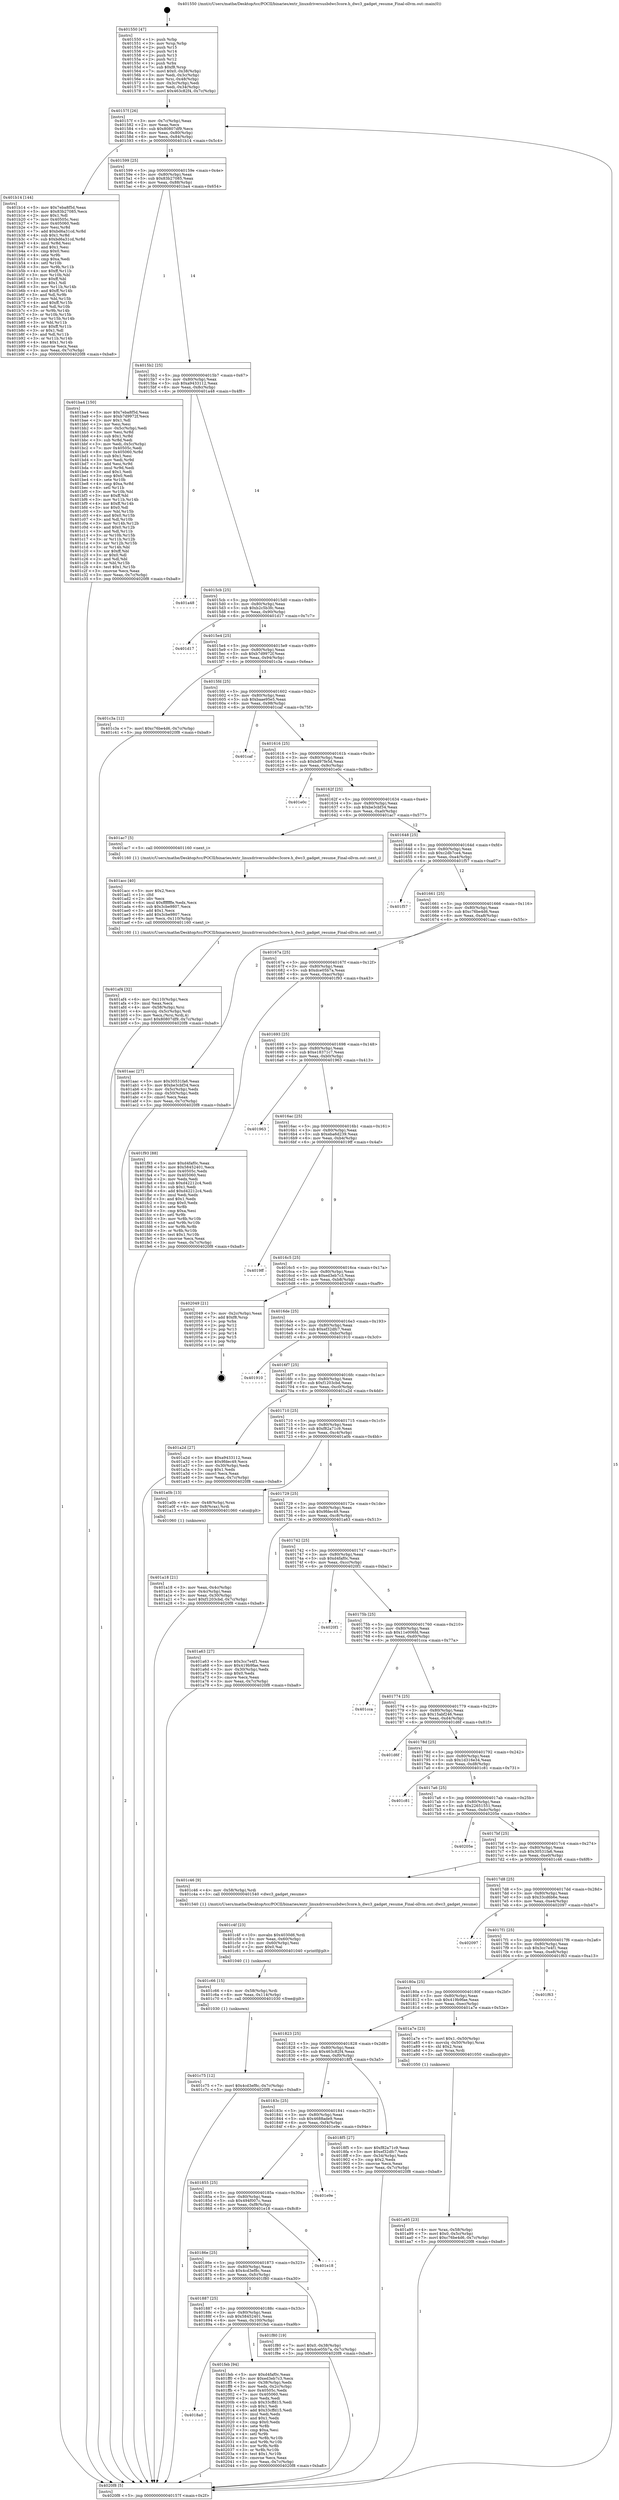 digraph "0x401550" {
  label = "0x401550 (/mnt/c/Users/mathe/Desktop/tcc/POCII/binaries/extr_linuxdriversusbdwc3core.h_dwc3_gadget_resume_Final-ollvm.out::main(0))"
  labelloc = "t"
  node[shape=record]

  Entry [label="",width=0.3,height=0.3,shape=circle,fillcolor=black,style=filled]
  "0x40157f" [label="{
     0x40157f [26]\l
     | [instrs]\l
     &nbsp;&nbsp;0x40157f \<+3\>: mov -0x7c(%rbp),%eax\l
     &nbsp;&nbsp;0x401582 \<+2\>: mov %eax,%ecx\l
     &nbsp;&nbsp;0x401584 \<+6\>: sub $0x80807df9,%ecx\l
     &nbsp;&nbsp;0x40158a \<+3\>: mov %eax,-0x80(%rbp)\l
     &nbsp;&nbsp;0x40158d \<+6\>: mov %ecx,-0x84(%rbp)\l
     &nbsp;&nbsp;0x401593 \<+6\>: je 0000000000401b14 \<main+0x5c4\>\l
  }"]
  "0x401b14" [label="{
     0x401b14 [144]\l
     | [instrs]\l
     &nbsp;&nbsp;0x401b14 \<+5\>: mov $0x7eba8f5d,%eax\l
     &nbsp;&nbsp;0x401b19 \<+5\>: mov $0x83b27085,%ecx\l
     &nbsp;&nbsp;0x401b1e \<+2\>: mov $0x1,%dl\l
     &nbsp;&nbsp;0x401b20 \<+7\>: mov 0x40505c,%esi\l
     &nbsp;&nbsp;0x401b27 \<+7\>: mov 0x405060,%edi\l
     &nbsp;&nbsp;0x401b2e \<+3\>: mov %esi,%r8d\l
     &nbsp;&nbsp;0x401b31 \<+7\>: add $0xbd6a31cd,%r8d\l
     &nbsp;&nbsp;0x401b38 \<+4\>: sub $0x1,%r8d\l
     &nbsp;&nbsp;0x401b3c \<+7\>: sub $0xbd6a31cd,%r8d\l
     &nbsp;&nbsp;0x401b43 \<+4\>: imul %r8d,%esi\l
     &nbsp;&nbsp;0x401b47 \<+3\>: and $0x1,%esi\l
     &nbsp;&nbsp;0x401b4a \<+3\>: cmp $0x0,%esi\l
     &nbsp;&nbsp;0x401b4d \<+4\>: sete %r9b\l
     &nbsp;&nbsp;0x401b51 \<+3\>: cmp $0xa,%edi\l
     &nbsp;&nbsp;0x401b54 \<+4\>: setl %r10b\l
     &nbsp;&nbsp;0x401b58 \<+3\>: mov %r9b,%r11b\l
     &nbsp;&nbsp;0x401b5b \<+4\>: xor $0xff,%r11b\l
     &nbsp;&nbsp;0x401b5f \<+3\>: mov %r10b,%bl\l
     &nbsp;&nbsp;0x401b62 \<+3\>: xor $0xff,%bl\l
     &nbsp;&nbsp;0x401b65 \<+3\>: xor $0x1,%dl\l
     &nbsp;&nbsp;0x401b68 \<+3\>: mov %r11b,%r14b\l
     &nbsp;&nbsp;0x401b6b \<+4\>: and $0xff,%r14b\l
     &nbsp;&nbsp;0x401b6f \<+3\>: and %dl,%r9b\l
     &nbsp;&nbsp;0x401b72 \<+3\>: mov %bl,%r15b\l
     &nbsp;&nbsp;0x401b75 \<+4\>: and $0xff,%r15b\l
     &nbsp;&nbsp;0x401b79 \<+3\>: and %dl,%r10b\l
     &nbsp;&nbsp;0x401b7c \<+3\>: or %r9b,%r14b\l
     &nbsp;&nbsp;0x401b7f \<+3\>: or %r10b,%r15b\l
     &nbsp;&nbsp;0x401b82 \<+3\>: xor %r15b,%r14b\l
     &nbsp;&nbsp;0x401b85 \<+3\>: or %bl,%r11b\l
     &nbsp;&nbsp;0x401b88 \<+4\>: xor $0xff,%r11b\l
     &nbsp;&nbsp;0x401b8c \<+3\>: or $0x1,%dl\l
     &nbsp;&nbsp;0x401b8f \<+3\>: and %dl,%r11b\l
     &nbsp;&nbsp;0x401b92 \<+3\>: or %r11b,%r14b\l
     &nbsp;&nbsp;0x401b95 \<+4\>: test $0x1,%r14b\l
     &nbsp;&nbsp;0x401b99 \<+3\>: cmovne %ecx,%eax\l
     &nbsp;&nbsp;0x401b9c \<+3\>: mov %eax,-0x7c(%rbp)\l
     &nbsp;&nbsp;0x401b9f \<+5\>: jmp 00000000004020f8 \<main+0xba8\>\l
  }"]
  "0x401599" [label="{
     0x401599 [25]\l
     | [instrs]\l
     &nbsp;&nbsp;0x401599 \<+5\>: jmp 000000000040159e \<main+0x4e\>\l
     &nbsp;&nbsp;0x40159e \<+3\>: mov -0x80(%rbp),%eax\l
     &nbsp;&nbsp;0x4015a1 \<+5\>: sub $0x83b27085,%eax\l
     &nbsp;&nbsp;0x4015a6 \<+6\>: mov %eax,-0x88(%rbp)\l
     &nbsp;&nbsp;0x4015ac \<+6\>: je 0000000000401ba4 \<main+0x654\>\l
  }"]
  Exit [label="",width=0.3,height=0.3,shape=circle,fillcolor=black,style=filled,peripheries=2]
  "0x401ba4" [label="{
     0x401ba4 [150]\l
     | [instrs]\l
     &nbsp;&nbsp;0x401ba4 \<+5\>: mov $0x7eba8f5d,%eax\l
     &nbsp;&nbsp;0x401ba9 \<+5\>: mov $0xb7d9972f,%ecx\l
     &nbsp;&nbsp;0x401bae \<+2\>: mov $0x1,%dl\l
     &nbsp;&nbsp;0x401bb0 \<+2\>: xor %esi,%esi\l
     &nbsp;&nbsp;0x401bb2 \<+3\>: mov -0x5c(%rbp),%edi\l
     &nbsp;&nbsp;0x401bb5 \<+3\>: mov %esi,%r8d\l
     &nbsp;&nbsp;0x401bb8 \<+4\>: sub $0x1,%r8d\l
     &nbsp;&nbsp;0x401bbc \<+3\>: sub %r8d,%edi\l
     &nbsp;&nbsp;0x401bbf \<+3\>: mov %edi,-0x5c(%rbp)\l
     &nbsp;&nbsp;0x401bc2 \<+7\>: mov 0x40505c,%edi\l
     &nbsp;&nbsp;0x401bc9 \<+8\>: mov 0x405060,%r8d\l
     &nbsp;&nbsp;0x401bd1 \<+3\>: sub $0x1,%esi\l
     &nbsp;&nbsp;0x401bd4 \<+3\>: mov %edi,%r9d\l
     &nbsp;&nbsp;0x401bd7 \<+3\>: add %esi,%r9d\l
     &nbsp;&nbsp;0x401bda \<+4\>: imul %r9d,%edi\l
     &nbsp;&nbsp;0x401bde \<+3\>: and $0x1,%edi\l
     &nbsp;&nbsp;0x401be1 \<+3\>: cmp $0x0,%edi\l
     &nbsp;&nbsp;0x401be4 \<+4\>: sete %r10b\l
     &nbsp;&nbsp;0x401be8 \<+4\>: cmp $0xa,%r8d\l
     &nbsp;&nbsp;0x401bec \<+4\>: setl %r11b\l
     &nbsp;&nbsp;0x401bf0 \<+3\>: mov %r10b,%bl\l
     &nbsp;&nbsp;0x401bf3 \<+3\>: xor $0xff,%bl\l
     &nbsp;&nbsp;0x401bf6 \<+3\>: mov %r11b,%r14b\l
     &nbsp;&nbsp;0x401bf9 \<+4\>: xor $0xff,%r14b\l
     &nbsp;&nbsp;0x401bfd \<+3\>: xor $0x0,%dl\l
     &nbsp;&nbsp;0x401c00 \<+3\>: mov %bl,%r15b\l
     &nbsp;&nbsp;0x401c03 \<+4\>: and $0x0,%r15b\l
     &nbsp;&nbsp;0x401c07 \<+3\>: and %dl,%r10b\l
     &nbsp;&nbsp;0x401c0a \<+3\>: mov %r14b,%r12b\l
     &nbsp;&nbsp;0x401c0d \<+4\>: and $0x0,%r12b\l
     &nbsp;&nbsp;0x401c11 \<+3\>: and %dl,%r11b\l
     &nbsp;&nbsp;0x401c14 \<+3\>: or %r10b,%r15b\l
     &nbsp;&nbsp;0x401c17 \<+3\>: or %r11b,%r12b\l
     &nbsp;&nbsp;0x401c1a \<+3\>: xor %r12b,%r15b\l
     &nbsp;&nbsp;0x401c1d \<+3\>: or %r14b,%bl\l
     &nbsp;&nbsp;0x401c20 \<+3\>: xor $0xff,%bl\l
     &nbsp;&nbsp;0x401c23 \<+3\>: or $0x0,%dl\l
     &nbsp;&nbsp;0x401c26 \<+2\>: and %dl,%bl\l
     &nbsp;&nbsp;0x401c28 \<+3\>: or %bl,%r15b\l
     &nbsp;&nbsp;0x401c2b \<+4\>: test $0x1,%r15b\l
     &nbsp;&nbsp;0x401c2f \<+3\>: cmovne %ecx,%eax\l
     &nbsp;&nbsp;0x401c32 \<+3\>: mov %eax,-0x7c(%rbp)\l
     &nbsp;&nbsp;0x401c35 \<+5\>: jmp 00000000004020f8 \<main+0xba8\>\l
  }"]
  "0x4015b2" [label="{
     0x4015b2 [25]\l
     | [instrs]\l
     &nbsp;&nbsp;0x4015b2 \<+5\>: jmp 00000000004015b7 \<main+0x67\>\l
     &nbsp;&nbsp;0x4015b7 \<+3\>: mov -0x80(%rbp),%eax\l
     &nbsp;&nbsp;0x4015ba \<+5\>: sub $0xa9433112,%eax\l
     &nbsp;&nbsp;0x4015bf \<+6\>: mov %eax,-0x8c(%rbp)\l
     &nbsp;&nbsp;0x4015c5 \<+6\>: je 0000000000401a48 \<main+0x4f8\>\l
  }"]
  "0x4018a0" [label="{
     0x4018a0\l
  }", style=dashed]
  "0x401a48" [label="{
     0x401a48\l
  }", style=dashed]
  "0x4015cb" [label="{
     0x4015cb [25]\l
     | [instrs]\l
     &nbsp;&nbsp;0x4015cb \<+5\>: jmp 00000000004015d0 \<main+0x80\>\l
     &nbsp;&nbsp;0x4015d0 \<+3\>: mov -0x80(%rbp),%eax\l
     &nbsp;&nbsp;0x4015d3 \<+5\>: sub $0xb2c5b3fc,%eax\l
     &nbsp;&nbsp;0x4015d8 \<+6\>: mov %eax,-0x90(%rbp)\l
     &nbsp;&nbsp;0x4015de \<+6\>: je 0000000000401d17 \<main+0x7c7\>\l
  }"]
  "0x401feb" [label="{
     0x401feb [94]\l
     | [instrs]\l
     &nbsp;&nbsp;0x401feb \<+5\>: mov $0xd4faf0c,%eax\l
     &nbsp;&nbsp;0x401ff0 \<+5\>: mov $0xed3eb7c3,%ecx\l
     &nbsp;&nbsp;0x401ff5 \<+3\>: mov -0x38(%rbp),%edx\l
     &nbsp;&nbsp;0x401ff8 \<+3\>: mov %edx,-0x2c(%rbp)\l
     &nbsp;&nbsp;0x401ffb \<+7\>: mov 0x40505c,%edx\l
     &nbsp;&nbsp;0x402002 \<+7\>: mov 0x405060,%esi\l
     &nbsp;&nbsp;0x402009 \<+2\>: mov %edx,%edi\l
     &nbsp;&nbsp;0x40200b \<+6\>: sub $0x33cffd15,%edi\l
     &nbsp;&nbsp;0x402011 \<+3\>: sub $0x1,%edi\l
     &nbsp;&nbsp;0x402014 \<+6\>: add $0x33cffd15,%edi\l
     &nbsp;&nbsp;0x40201a \<+3\>: imul %edi,%edx\l
     &nbsp;&nbsp;0x40201d \<+3\>: and $0x1,%edx\l
     &nbsp;&nbsp;0x402020 \<+3\>: cmp $0x0,%edx\l
     &nbsp;&nbsp;0x402023 \<+4\>: sete %r8b\l
     &nbsp;&nbsp;0x402027 \<+3\>: cmp $0xa,%esi\l
     &nbsp;&nbsp;0x40202a \<+4\>: setl %r9b\l
     &nbsp;&nbsp;0x40202e \<+3\>: mov %r8b,%r10b\l
     &nbsp;&nbsp;0x402031 \<+3\>: and %r9b,%r10b\l
     &nbsp;&nbsp;0x402034 \<+3\>: xor %r9b,%r8b\l
     &nbsp;&nbsp;0x402037 \<+3\>: or %r8b,%r10b\l
     &nbsp;&nbsp;0x40203a \<+4\>: test $0x1,%r10b\l
     &nbsp;&nbsp;0x40203e \<+3\>: cmovne %ecx,%eax\l
     &nbsp;&nbsp;0x402041 \<+3\>: mov %eax,-0x7c(%rbp)\l
     &nbsp;&nbsp;0x402044 \<+5\>: jmp 00000000004020f8 \<main+0xba8\>\l
  }"]
  "0x401d17" [label="{
     0x401d17\l
  }", style=dashed]
  "0x4015e4" [label="{
     0x4015e4 [25]\l
     | [instrs]\l
     &nbsp;&nbsp;0x4015e4 \<+5\>: jmp 00000000004015e9 \<main+0x99\>\l
     &nbsp;&nbsp;0x4015e9 \<+3\>: mov -0x80(%rbp),%eax\l
     &nbsp;&nbsp;0x4015ec \<+5\>: sub $0xb7d9972f,%eax\l
     &nbsp;&nbsp;0x4015f1 \<+6\>: mov %eax,-0x94(%rbp)\l
     &nbsp;&nbsp;0x4015f7 \<+6\>: je 0000000000401c3a \<main+0x6ea\>\l
  }"]
  "0x401887" [label="{
     0x401887 [25]\l
     | [instrs]\l
     &nbsp;&nbsp;0x401887 \<+5\>: jmp 000000000040188c \<main+0x33c\>\l
     &nbsp;&nbsp;0x40188c \<+3\>: mov -0x80(%rbp),%eax\l
     &nbsp;&nbsp;0x40188f \<+5\>: sub $0x58452401,%eax\l
     &nbsp;&nbsp;0x401894 \<+6\>: mov %eax,-0x100(%rbp)\l
     &nbsp;&nbsp;0x40189a \<+6\>: je 0000000000401feb \<main+0xa9b\>\l
  }"]
  "0x401c3a" [label="{
     0x401c3a [12]\l
     | [instrs]\l
     &nbsp;&nbsp;0x401c3a \<+7\>: movl $0xc76be4d6,-0x7c(%rbp)\l
     &nbsp;&nbsp;0x401c41 \<+5\>: jmp 00000000004020f8 \<main+0xba8\>\l
  }"]
  "0x4015fd" [label="{
     0x4015fd [25]\l
     | [instrs]\l
     &nbsp;&nbsp;0x4015fd \<+5\>: jmp 0000000000401602 \<main+0xb2\>\l
     &nbsp;&nbsp;0x401602 \<+3\>: mov -0x80(%rbp),%eax\l
     &nbsp;&nbsp;0x401605 \<+5\>: sub $0xbaae95e5,%eax\l
     &nbsp;&nbsp;0x40160a \<+6\>: mov %eax,-0x98(%rbp)\l
     &nbsp;&nbsp;0x401610 \<+6\>: je 0000000000401caf \<main+0x75f\>\l
  }"]
  "0x401f80" [label="{
     0x401f80 [19]\l
     | [instrs]\l
     &nbsp;&nbsp;0x401f80 \<+7\>: movl $0x0,-0x38(%rbp)\l
     &nbsp;&nbsp;0x401f87 \<+7\>: movl $0xdce05b7a,-0x7c(%rbp)\l
     &nbsp;&nbsp;0x401f8e \<+5\>: jmp 00000000004020f8 \<main+0xba8\>\l
  }"]
  "0x401caf" [label="{
     0x401caf\l
  }", style=dashed]
  "0x401616" [label="{
     0x401616 [25]\l
     | [instrs]\l
     &nbsp;&nbsp;0x401616 \<+5\>: jmp 000000000040161b \<main+0xcb\>\l
     &nbsp;&nbsp;0x40161b \<+3\>: mov -0x80(%rbp),%eax\l
     &nbsp;&nbsp;0x40161e \<+5\>: sub $0xbd97fe5d,%eax\l
     &nbsp;&nbsp;0x401623 \<+6\>: mov %eax,-0x9c(%rbp)\l
     &nbsp;&nbsp;0x401629 \<+6\>: je 0000000000401e0c \<main+0x8bc\>\l
  }"]
  "0x40186e" [label="{
     0x40186e [25]\l
     | [instrs]\l
     &nbsp;&nbsp;0x40186e \<+5\>: jmp 0000000000401873 \<main+0x323\>\l
     &nbsp;&nbsp;0x401873 \<+3\>: mov -0x80(%rbp),%eax\l
     &nbsp;&nbsp;0x401876 \<+5\>: sub $0x4cd3ef8c,%eax\l
     &nbsp;&nbsp;0x40187b \<+6\>: mov %eax,-0xfc(%rbp)\l
     &nbsp;&nbsp;0x401881 \<+6\>: je 0000000000401f80 \<main+0xa30\>\l
  }"]
  "0x401e0c" [label="{
     0x401e0c\l
  }", style=dashed]
  "0x40162f" [label="{
     0x40162f [25]\l
     | [instrs]\l
     &nbsp;&nbsp;0x40162f \<+5\>: jmp 0000000000401634 \<main+0xe4\>\l
     &nbsp;&nbsp;0x401634 \<+3\>: mov -0x80(%rbp),%eax\l
     &nbsp;&nbsp;0x401637 \<+5\>: sub $0xbe3cbf34,%eax\l
     &nbsp;&nbsp;0x40163c \<+6\>: mov %eax,-0xa0(%rbp)\l
     &nbsp;&nbsp;0x401642 \<+6\>: je 0000000000401ac7 \<main+0x577\>\l
  }"]
  "0x401e18" [label="{
     0x401e18\l
  }", style=dashed]
  "0x401ac7" [label="{
     0x401ac7 [5]\l
     | [instrs]\l
     &nbsp;&nbsp;0x401ac7 \<+5\>: call 0000000000401160 \<next_i\>\l
     | [calls]\l
     &nbsp;&nbsp;0x401160 \{1\} (/mnt/c/Users/mathe/Desktop/tcc/POCII/binaries/extr_linuxdriversusbdwc3core.h_dwc3_gadget_resume_Final-ollvm.out::next_i)\l
  }"]
  "0x401648" [label="{
     0x401648 [25]\l
     | [instrs]\l
     &nbsp;&nbsp;0x401648 \<+5\>: jmp 000000000040164d \<main+0xfd\>\l
     &nbsp;&nbsp;0x40164d \<+3\>: mov -0x80(%rbp),%eax\l
     &nbsp;&nbsp;0x401650 \<+5\>: sub $0xc2db7ce4,%eax\l
     &nbsp;&nbsp;0x401655 \<+6\>: mov %eax,-0xa4(%rbp)\l
     &nbsp;&nbsp;0x40165b \<+6\>: je 0000000000401f57 \<main+0xa07\>\l
  }"]
  "0x401855" [label="{
     0x401855 [25]\l
     | [instrs]\l
     &nbsp;&nbsp;0x401855 \<+5\>: jmp 000000000040185a \<main+0x30a\>\l
     &nbsp;&nbsp;0x40185a \<+3\>: mov -0x80(%rbp),%eax\l
     &nbsp;&nbsp;0x40185d \<+5\>: sub $0x494f007c,%eax\l
     &nbsp;&nbsp;0x401862 \<+6\>: mov %eax,-0xf8(%rbp)\l
     &nbsp;&nbsp;0x401868 \<+6\>: je 0000000000401e18 \<main+0x8c8\>\l
  }"]
  "0x401f57" [label="{
     0x401f57\l
  }", style=dashed]
  "0x401661" [label="{
     0x401661 [25]\l
     | [instrs]\l
     &nbsp;&nbsp;0x401661 \<+5\>: jmp 0000000000401666 \<main+0x116\>\l
     &nbsp;&nbsp;0x401666 \<+3\>: mov -0x80(%rbp),%eax\l
     &nbsp;&nbsp;0x401669 \<+5\>: sub $0xc76be4d6,%eax\l
     &nbsp;&nbsp;0x40166e \<+6\>: mov %eax,-0xa8(%rbp)\l
     &nbsp;&nbsp;0x401674 \<+6\>: je 0000000000401aac \<main+0x55c\>\l
  }"]
  "0x401e9e" [label="{
     0x401e9e\l
  }", style=dashed]
  "0x401aac" [label="{
     0x401aac [27]\l
     | [instrs]\l
     &nbsp;&nbsp;0x401aac \<+5\>: mov $0x30531fa6,%eax\l
     &nbsp;&nbsp;0x401ab1 \<+5\>: mov $0xbe3cbf34,%ecx\l
     &nbsp;&nbsp;0x401ab6 \<+3\>: mov -0x5c(%rbp),%edx\l
     &nbsp;&nbsp;0x401ab9 \<+3\>: cmp -0x50(%rbp),%edx\l
     &nbsp;&nbsp;0x401abc \<+3\>: cmovl %ecx,%eax\l
     &nbsp;&nbsp;0x401abf \<+3\>: mov %eax,-0x7c(%rbp)\l
     &nbsp;&nbsp;0x401ac2 \<+5\>: jmp 00000000004020f8 \<main+0xba8\>\l
  }"]
  "0x40167a" [label="{
     0x40167a [25]\l
     | [instrs]\l
     &nbsp;&nbsp;0x40167a \<+5\>: jmp 000000000040167f \<main+0x12f\>\l
     &nbsp;&nbsp;0x40167f \<+3\>: mov -0x80(%rbp),%eax\l
     &nbsp;&nbsp;0x401682 \<+5\>: sub $0xdce05b7a,%eax\l
     &nbsp;&nbsp;0x401687 \<+6\>: mov %eax,-0xac(%rbp)\l
     &nbsp;&nbsp;0x40168d \<+6\>: je 0000000000401f93 \<main+0xa43\>\l
  }"]
  "0x401c75" [label="{
     0x401c75 [12]\l
     | [instrs]\l
     &nbsp;&nbsp;0x401c75 \<+7\>: movl $0x4cd3ef8c,-0x7c(%rbp)\l
     &nbsp;&nbsp;0x401c7c \<+5\>: jmp 00000000004020f8 \<main+0xba8\>\l
  }"]
  "0x401f93" [label="{
     0x401f93 [88]\l
     | [instrs]\l
     &nbsp;&nbsp;0x401f93 \<+5\>: mov $0xd4faf0c,%eax\l
     &nbsp;&nbsp;0x401f98 \<+5\>: mov $0x58452401,%ecx\l
     &nbsp;&nbsp;0x401f9d \<+7\>: mov 0x40505c,%edx\l
     &nbsp;&nbsp;0x401fa4 \<+7\>: mov 0x405060,%esi\l
     &nbsp;&nbsp;0x401fab \<+2\>: mov %edx,%edi\l
     &nbsp;&nbsp;0x401fad \<+6\>: sub $0xd42212c4,%edi\l
     &nbsp;&nbsp;0x401fb3 \<+3\>: sub $0x1,%edi\l
     &nbsp;&nbsp;0x401fb6 \<+6\>: add $0xd42212c4,%edi\l
     &nbsp;&nbsp;0x401fbc \<+3\>: imul %edi,%edx\l
     &nbsp;&nbsp;0x401fbf \<+3\>: and $0x1,%edx\l
     &nbsp;&nbsp;0x401fc2 \<+3\>: cmp $0x0,%edx\l
     &nbsp;&nbsp;0x401fc5 \<+4\>: sete %r8b\l
     &nbsp;&nbsp;0x401fc9 \<+3\>: cmp $0xa,%esi\l
     &nbsp;&nbsp;0x401fcc \<+4\>: setl %r9b\l
     &nbsp;&nbsp;0x401fd0 \<+3\>: mov %r8b,%r10b\l
     &nbsp;&nbsp;0x401fd3 \<+3\>: and %r9b,%r10b\l
     &nbsp;&nbsp;0x401fd6 \<+3\>: xor %r9b,%r8b\l
     &nbsp;&nbsp;0x401fd9 \<+3\>: or %r8b,%r10b\l
     &nbsp;&nbsp;0x401fdc \<+4\>: test $0x1,%r10b\l
     &nbsp;&nbsp;0x401fe0 \<+3\>: cmovne %ecx,%eax\l
     &nbsp;&nbsp;0x401fe3 \<+3\>: mov %eax,-0x7c(%rbp)\l
     &nbsp;&nbsp;0x401fe6 \<+5\>: jmp 00000000004020f8 \<main+0xba8\>\l
  }"]
  "0x401693" [label="{
     0x401693 [25]\l
     | [instrs]\l
     &nbsp;&nbsp;0x401693 \<+5\>: jmp 0000000000401698 \<main+0x148\>\l
     &nbsp;&nbsp;0x401698 \<+3\>: mov -0x80(%rbp),%eax\l
     &nbsp;&nbsp;0x40169b \<+5\>: sub $0xe18371c7,%eax\l
     &nbsp;&nbsp;0x4016a0 \<+6\>: mov %eax,-0xb0(%rbp)\l
     &nbsp;&nbsp;0x4016a6 \<+6\>: je 0000000000401963 \<main+0x413\>\l
  }"]
  "0x401c66" [label="{
     0x401c66 [15]\l
     | [instrs]\l
     &nbsp;&nbsp;0x401c66 \<+4\>: mov -0x58(%rbp),%rdi\l
     &nbsp;&nbsp;0x401c6a \<+6\>: mov %eax,-0x114(%rbp)\l
     &nbsp;&nbsp;0x401c70 \<+5\>: call 0000000000401030 \<free@plt\>\l
     | [calls]\l
     &nbsp;&nbsp;0x401030 \{1\} (unknown)\l
  }"]
  "0x401963" [label="{
     0x401963\l
  }", style=dashed]
  "0x4016ac" [label="{
     0x4016ac [25]\l
     | [instrs]\l
     &nbsp;&nbsp;0x4016ac \<+5\>: jmp 00000000004016b1 \<main+0x161\>\l
     &nbsp;&nbsp;0x4016b1 \<+3\>: mov -0x80(%rbp),%eax\l
     &nbsp;&nbsp;0x4016b4 \<+5\>: sub $0xeba6d239,%eax\l
     &nbsp;&nbsp;0x4016b9 \<+6\>: mov %eax,-0xb4(%rbp)\l
     &nbsp;&nbsp;0x4016bf \<+6\>: je 00000000004019ff \<main+0x4af\>\l
  }"]
  "0x401c4f" [label="{
     0x401c4f [23]\l
     | [instrs]\l
     &nbsp;&nbsp;0x401c4f \<+10\>: movabs $0x4030d6,%rdi\l
     &nbsp;&nbsp;0x401c59 \<+3\>: mov %eax,-0x60(%rbp)\l
     &nbsp;&nbsp;0x401c5c \<+3\>: mov -0x60(%rbp),%esi\l
     &nbsp;&nbsp;0x401c5f \<+2\>: mov $0x0,%al\l
     &nbsp;&nbsp;0x401c61 \<+5\>: call 0000000000401040 \<printf@plt\>\l
     | [calls]\l
     &nbsp;&nbsp;0x401040 \{1\} (unknown)\l
  }"]
  "0x4019ff" [label="{
     0x4019ff\l
  }", style=dashed]
  "0x4016c5" [label="{
     0x4016c5 [25]\l
     | [instrs]\l
     &nbsp;&nbsp;0x4016c5 \<+5\>: jmp 00000000004016ca \<main+0x17a\>\l
     &nbsp;&nbsp;0x4016ca \<+3\>: mov -0x80(%rbp),%eax\l
     &nbsp;&nbsp;0x4016cd \<+5\>: sub $0xed3eb7c3,%eax\l
     &nbsp;&nbsp;0x4016d2 \<+6\>: mov %eax,-0xb8(%rbp)\l
     &nbsp;&nbsp;0x4016d8 \<+6\>: je 0000000000402049 \<main+0xaf9\>\l
  }"]
  "0x401af4" [label="{
     0x401af4 [32]\l
     | [instrs]\l
     &nbsp;&nbsp;0x401af4 \<+6\>: mov -0x110(%rbp),%ecx\l
     &nbsp;&nbsp;0x401afa \<+3\>: imul %eax,%ecx\l
     &nbsp;&nbsp;0x401afd \<+4\>: mov -0x58(%rbp),%rsi\l
     &nbsp;&nbsp;0x401b01 \<+4\>: movslq -0x5c(%rbp),%rdi\l
     &nbsp;&nbsp;0x401b05 \<+3\>: mov %ecx,(%rsi,%rdi,4)\l
     &nbsp;&nbsp;0x401b08 \<+7\>: movl $0x80807df9,-0x7c(%rbp)\l
     &nbsp;&nbsp;0x401b0f \<+5\>: jmp 00000000004020f8 \<main+0xba8\>\l
  }"]
  "0x402049" [label="{
     0x402049 [21]\l
     | [instrs]\l
     &nbsp;&nbsp;0x402049 \<+3\>: mov -0x2c(%rbp),%eax\l
     &nbsp;&nbsp;0x40204c \<+7\>: add $0xf8,%rsp\l
     &nbsp;&nbsp;0x402053 \<+1\>: pop %rbx\l
     &nbsp;&nbsp;0x402054 \<+2\>: pop %r12\l
     &nbsp;&nbsp;0x402056 \<+2\>: pop %r13\l
     &nbsp;&nbsp;0x402058 \<+2\>: pop %r14\l
     &nbsp;&nbsp;0x40205a \<+2\>: pop %r15\l
     &nbsp;&nbsp;0x40205c \<+1\>: pop %rbp\l
     &nbsp;&nbsp;0x40205d \<+1\>: ret\l
  }"]
  "0x4016de" [label="{
     0x4016de [25]\l
     | [instrs]\l
     &nbsp;&nbsp;0x4016de \<+5\>: jmp 00000000004016e3 \<main+0x193\>\l
     &nbsp;&nbsp;0x4016e3 \<+3\>: mov -0x80(%rbp),%eax\l
     &nbsp;&nbsp;0x4016e6 \<+5\>: sub $0xef32dfc7,%eax\l
     &nbsp;&nbsp;0x4016eb \<+6\>: mov %eax,-0xbc(%rbp)\l
     &nbsp;&nbsp;0x4016f1 \<+6\>: je 0000000000401910 \<main+0x3c0\>\l
  }"]
  "0x401acc" [label="{
     0x401acc [40]\l
     | [instrs]\l
     &nbsp;&nbsp;0x401acc \<+5\>: mov $0x2,%ecx\l
     &nbsp;&nbsp;0x401ad1 \<+1\>: cltd\l
     &nbsp;&nbsp;0x401ad2 \<+2\>: idiv %ecx\l
     &nbsp;&nbsp;0x401ad4 \<+6\>: imul $0xfffffffe,%edx,%ecx\l
     &nbsp;&nbsp;0x401ada \<+6\>: sub $0x3cbe9807,%ecx\l
     &nbsp;&nbsp;0x401ae0 \<+3\>: add $0x1,%ecx\l
     &nbsp;&nbsp;0x401ae3 \<+6\>: add $0x3cbe9807,%ecx\l
     &nbsp;&nbsp;0x401ae9 \<+6\>: mov %ecx,-0x110(%rbp)\l
     &nbsp;&nbsp;0x401aef \<+5\>: call 0000000000401160 \<next_i\>\l
     | [calls]\l
     &nbsp;&nbsp;0x401160 \{1\} (/mnt/c/Users/mathe/Desktop/tcc/POCII/binaries/extr_linuxdriversusbdwc3core.h_dwc3_gadget_resume_Final-ollvm.out::next_i)\l
  }"]
  "0x401910" [label="{
     0x401910\l
  }", style=dashed]
  "0x4016f7" [label="{
     0x4016f7 [25]\l
     | [instrs]\l
     &nbsp;&nbsp;0x4016f7 \<+5\>: jmp 00000000004016fc \<main+0x1ac\>\l
     &nbsp;&nbsp;0x4016fc \<+3\>: mov -0x80(%rbp),%eax\l
     &nbsp;&nbsp;0x4016ff \<+5\>: sub $0xf1203cbd,%eax\l
     &nbsp;&nbsp;0x401704 \<+6\>: mov %eax,-0xc0(%rbp)\l
     &nbsp;&nbsp;0x40170a \<+6\>: je 0000000000401a2d \<main+0x4dd\>\l
  }"]
  "0x401a95" [label="{
     0x401a95 [23]\l
     | [instrs]\l
     &nbsp;&nbsp;0x401a95 \<+4\>: mov %rax,-0x58(%rbp)\l
     &nbsp;&nbsp;0x401a99 \<+7\>: movl $0x0,-0x5c(%rbp)\l
     &nbsp;&nbsp;0x401aa0 \<+7\>: movl $0xc76be4d6,-0x7c(%rbp)\l
     &nbsp;&nbsp;0x401aa7 \<+5\>: jmp 00000000004020f8 \<main+0xba8\>\l
  }"]
  "0x401a2d" [label="{
     0x401a2d [27]\l
     | [instrs]\l
     &nbsp;&nbsp;0x401a2d \<+5\>: mov $0xa9433112,%eax\l
     &nbsp;&nbsp;0x401a32 \<+5\>: mov $0x9fdec49,%ecx\l
     &nbsp;&nbsp;0x401a37 \<+3\>: mov -0x30(%rbp),%edx\l
     &nbsp;&nbsp;0x401a3a \<+3\>: cmp $0x1,%edx\l
     &nbsp;&nbsp;0x401a3d \<+3\>: cmovl %ecx,%eax\l
     &nbsp;&nbsp;0x401a40 \<+3\>: mov %eax,-0x7c(%rbp)\l
     &nbsp;&nbsp;0x401a43 \<+5\>: jmp 00000000004020f8 \<main+0xba8\>\l
  }"]
  "0x401710" [label="{
     0x401710 [25]\l
     | [instrs]\l
     &nbsp;&nbsp;0x401710 \<+5\>: jmp 0000000000401715 \<main+0x1c5\>\l
     &nbsp;&nbsp;0x401715 \<+3\>: mov -0x80(%rbp),%eax\l
     &nbsp;&nbsp;0x401718 \<+5\>: sub $0xf82a71c9,%eax\l
     &nbsp;&nbsp;0x40171d \<+6\>: mov %eax,-0xc4(%rbp)\l
     &nbsp;&nbsp;0x401723 \<+6\>: je 0000000000401a0b \<main+0x4bb\>\l
  }"]
  "0x401a18" [label="{
     0x401a18 [21]\l
     | [instrs]\l
     &nbsp;&nbsp;0x401a18 \<+3\>: mov %eax,-0x4c(%rbp)\l
     &nbsp;&nbsp;0x401a1b \<+3\>: mov -0x4c(%rbp),%eax\l
     &nbsp;&nbsp;0x401a1e \<+3\>: mov %eax,-0x30(%rbp)\l
     &nbsp;&nbsp;0x401a21 \<+7\>: movl $0xf1203cbd,-0x7c(%rbp)\l
     &nbsp;&nbsp;0x401a28 \<+5\>: jmp 00000000004020f8 \<main+0xba8\>\l
  }"]
  "0x401a0b" [label="{
     0x401a0b [13]\l
     | [instrs]\l
     &nbsp;&nbsp;0x401a0b \<+4\>: mov -0x48(%rbp),%rax\l
     &nbsp;&nbsp;0x401a0f \<+4\>: mov 0x8(%rax),%rdi\l
     &nbsp;&nbsp;0x401a13 \<+5\>: call 0000000000401060 \<atoi@plt\>\l
     | [calls]\l
     &nbsp;&nbsp;0x401060 \{1\} (unknown)\l
  }"]
  "0x401729" [label="{
     0x401729 [25]\l
     | [instrs]\l
     &nbsp;&nbsp;0x401729 \<+5\>: jmp 000000000040172e \<main+0x1de\>\l
     &nbsp;&nbsp;0x40172e \<+3\>: mov -0x80(%rbp),%eax\l
     &nbsp;&nbsp;0x401731 \<+5\>: sub $0x9fdec49,%eax\l
     &nbsp;&nbsp;0x401736 \<+6\>: mov %eax,-0xc8(%rbp)\l
     &nbsp;&nbsp;0x40173c \<+6\>: je 0000000000401a63 \<main+0x513\>\l
  }"]
  "0x401550" [label="{
     0x401550 [47]\l
     | [instrs]\l
     &nbsp;&nbsp;0x401550 \<+1\>: push %rbp\l
     &nbsp;&nbsp;0x401551 \<+3\>: mov %rsp,%rbp\l
     &nbsp;&nbsp;0x401554 \<+2\>: push %r15\l
     &nbsp;&nbsp;0x401556 \<+2\>: push %r14\l
     &nbsp;&nbsp;0x401558 \<+2\>: push %r13\l
     &nbsp;&nbsp;0x40155a \<+2\>: push %r12\l
     &nbsp;&nbsp;0x40155c \<+1\>: push %rbx\l
     &nbsp;&nbsp;0x40155d \<+7\>: sub $0xf8,%rsp\l
     &nbsp;&nbsp;0x401564 \<+7\>: movl $0x0,-0x38(%rbp)\l
     &nbsp;&nbsp;0x40156b \<+3\>: mov %edi,-0x3c(%rbp)\l
     &nbsp;&nbsp;0x40156e \<+4\>: mov %rsi,-0x48(%rbp)\l
     &nbsp;&nbsp;0x401572 \<+3\>: mov -0x3c(%rbp),%edi\l
     &nbsp;&nbsp;0x401575 \<+3\>: mov %edi,-0x34(%rbp)\l
     &nbsp;&nbsp;0x401578 \<+7\>: movl $0x463c82f4,-0x7c(%rbp)\l
  }"]
  "0x401a63" [label="{
     0x401a63 [27]\l
     | [instrs]\l
     &nbsp;&nbsp;0x401a63 \<+5\>: mov $0x3cc7e4f1,%eax\l
     &nbsp;&nbsp;0x401a68 \<+5\>: mov $0x419b9fae,%ecx\l
     &nbsp;&nbsp;0x401a6d \<+3\>: mov -0x30(%rbp),%edx\l
     &nbsp;&nbsp;0x401a70 \<+3\>: cmp $0x0,%edx\l
     &nbsp;&nbsp;0x401a73 \<+3\>: cmove %ecx,%eax\l
     &nbsp;&nbsp;0x401a76 \<+3\>: mov %eax,-0x7c(%rbp)\l
     &nbsp;&nbsp;0x401a79 \<+5\>: jmp 00000000004020f8 \<main+0xba8\>\l
  }"]
  "0x401742" [label="{
     0x401742 [25]\l
     | [instrs]\l
     &nbsp;&nbsp;0x401742 \<+5\>: jmp 0000000000401747 \<main+0x1f7\>\l
     &nbsp;&nbsp;0x401747 \<+3\>: mov -0x80(%rbp),%eax\l
     &nbsp;&nbsp;0x40174a \<+5\>: sub $0xd4faf0c,%eax\l
     &nbsp;&nbsp;0x40174f \<+6\>: mov %eax,-0xcc(%rbp)\l
     &nbsp;&nbsp;0x401755 \<+6\>: je 00000000004020f1 \<main+0xba1\>\l
  }"]
  "0x4020f8" [label="{
     0x4020f8 [5]\l
     | [instrs]\l
     &nbsp;&nbsp;0x4020f8 \<+5\>: jmp 000000000040157f \<main+0x2f\>\l
  }"]
  "0x4020f1" [label="{
     0x4020f1\l
  }", style=dashed]
  "0x40175b" [label="{
     0x40175b [25]\l
     | [instrs]\l
     &nbsp;&nbsp;0x40175b \<+5\>: jmp 0000000000401760 \<main+0x210\>\l
     &nbsp;&nbsp;0x401760 \<+3\>: mov -0x80(%rbp),%eax\l
     &nbsp;&nbsp;0x401763 \<+5\>: sub $0x11e006fd,%eax\l
     &nbsp;&nbsp;0x401768 \<+6\>: mov %eax,-0xd0(%rbp)\l
     &nbsp;&nbsp;0x40176e \<+6\>: je 0000000000401cca \<main+0x77a\>\l
  }"]
  "0x40183c" [label="{
     0x40183c [25]\l
     | [instrs]\l
     &nbsp;&nbsp;0x40183c \<+5\>: jmp 0000000000401841 \<main+0x2f1\>\l
     &nbsp;&nbsp;0x401841 \<+3\>: mov -0x80(%rbp),%eax\l
     &nbsp;&nbsp;0x401844 \<+5\>: sub $0x4688ade9,%eax\l
     &nbsp;&nbsp;0x401849 \<+6\>: mov %eax,-0xf4(%rbp)\l
     &nbsp;&nbsp;0x40184f \<+6\>: je 0000000000401e9e \<main+0x94e\>\l
  }"]
  "0x401cca" [label="{
     0x401cca\l
  }", style=dashed]
  "0x401774" [label="{
     0x401774 [25]\l
     | [instrs]\l
     &nbsp;&nbsp;0x401774 \<+5\>: jmp 0000000000401779 \<main+0x229\>\l
     &nbsp;&nbsp;0x401779 \<+3\>: mov -0x80(%rbp),%eax\l
     &nbsp;&nbsp;0x40177c \<+5\>: sub $0x15abf246,%eax\l
     &nbsp;&nbsp;0x401781 \<+6\>: mov %eax,-0xd4(%rbp)\l
     &nbsp;&nbsp;0x401787 \<+6\>: je 0000000000401d6f \<main+0x81f\>\l
  }"]
  "0x4018f5" [label="{
     0x4018f5 [27]\l
     | [instrs]\l
     &nbsp;&nbsp;0x4018f5 \<+5\>: mov $0xf82a71c9,%eax\l
     &nbsp;&nbsp;0x4018fa \<+5\>: mov $0xef32dfc7,%ecx\l
     &nbsp;&nbsp;0x4018ff \<+3\>: mov -0x34(%rbp),%edx\l
     &nbsp;&nbsp;0x401902 \<+3\>: cmp $0x2,%edx\l
     &nbsp;&nbsp;0x401905 \<+3\>: cmovne %ecx,%eax\l
     &nbsp;&nbsp;0x401908 \<+3\>: mov %eax,-0x7c(%rbp)\l
     &nbsp;&nbsp;0x40190b \<+5\>: jmp 00000000004020f8 \<main+0xba8\>\l
  }"]
  "0x401d6f" [label="{
     0x401d6f\l
  }", style=dashed]
  "0x40178d" [label="{
     0x40178d [25]\l
     | [instrs]\l
     &nbsp;&nbsp;0x40178d \<+5\>: jmp 0000000000401792 \<main+0x242\>\l
     &nbsp;&nbsp;0x401792 \<+3\>: mov -0x80(%rbp),%eax\l
     &nbsp;&nbsp;0x401795 \<+5\>: sub $0x1d316e34,%eax\l
     &nbsp;&nbsp;0x40179a \<+6\>: mov %eax,-0xd8(%rbp)\l
     &nbsp;&nbsp;0x4017a0 \<+6\>: je 0000000000401c81 \<main+0x731\>\l
  }"]
  "0x401823" [label="{
     0x401823 [25]\l
     | [instrs]\l
     &nbsp;&nbsp;0x401823 \<+5\>: jmp 0000000000401828 \<main+0x2d8\>\l
     &nbsp;&nbsp;0x401828 \<+3\>: mov -0x80(%rbp),%eax\l
     &nbsp;&nbsp;0x40182b \<+5\>: sub $0x463c82f4,%eax\l
     &nbsp;&nbsp;0x401830 \<+6\>: mov %eax,-0xf0(%rbp)\l
     &nbsp;&nbsp;0x401836 \<+6\>: je 00000000004018f5 \<main+0x3a5\>\l
  }"]
  "0x401c81" [label="{
     0x401c81\l
  }", style=dashed]
  "0x4017a6" [label="{
     0x4017a6 [25]\l
     | [instrs]\l
     &nbsp;&nbsp;0x4017a6 \<+5\>: jmp 00000000004017ab \<main+0x25b\>\l
     &nbsp;&nbsp;0x4017ab \<+3\>: mov -0x80(%rbp),%eax\l
     &nbsp;&nbsp;0x4017ae \<+5\>: sub $0x22651551,%eax\l
     &nbsp;&nbsp;0x4017b3 \<+6\>: mov %eax,-0xdc(%rbp)\l
     &nbsp;&nbsp;0x4017b9 \<+6\>: je 000000000040205e \<main+0xb0e\>\l
  }"]
  "0x401a7e" [label="{
     0x401a7e [23]\l
     | [instrs]\l
     &nbsp;&nbsp;0x401a7e \<+7\>: movl $0x1,-0x50(%rbp)\l
     &nbsp;&nbsp;0x401a85 \<+4\>: movslq -0x50(%rbp),%rax\l
     &nbsp;&nbsp;0x401a89 \<+4\>: shl $0x2,%rax\l
     &nbsp;&nbsp;0x401a8d \<+3\>: mov %rax,%rdi\l
     &nbsp;&nbsp;0x401a90 \<+5\>: call 0000000000401050 \<malloc@plt\>\l
     | [calls]\l
     &nbsp;&nbsp;0x401050 \{1\} (unknown)\l
  }"]
  "0x40205e" [label="{
     0x40205e\l
  }", style=dashed]
  "0x4017bf" [label="{
     0x4017bf [25]\l
     | [instrs]\l
     &nbsp;&nbsp;0x4017bf \<+5\>: jmp 00000000004017c4 \<main+0x274\>\l
     &nbsp;&nbsp;0x4017c4 \<+3\>: mov -0x80(%rbp),%eax\l
     &nbsp;&nbsp;0x4017c7 \<+5\>: sub $0x30531fa6,%eax\l
     &nbsp;&nbsp;0x4017cc \<+6\>: mov %eax,-0xe0(%rbp)\l
     &nbsp;&nbsp;0x4017d2 \<+6\>: je 0000000000401c46 \<main+0x6f6\>\l
  }"]
  "0x40180a" [label="{
     0x40180a [25]\l
     | [instrs]\l
     &nbsp;&nbsp;0x40180a \<+5\>: jmp 000000000040180f \<main+0x2bf\>\l
     &nbsp;&nbsp;0x40180f \<+3\>: mov -0x80(%rbp),%eax\l
     &nbsp;&nbsp;0x401812 \<+5\>: sub $0x419b9fae,%eax\l
     &nbsp;&nbsp;0x401817 \<+6\>: mov %eax,-0xec(%rbp)\l
     &nbsp;&nbsp;0x40181d \<+6\>: je 0000000000401a7e \<main+0x52e\>\l
  }"]
  "0x401c46" [label="{
     0x401c46 [9]\l
     | [instrs]\l
     &nbsp;&nbsp;0x401c46 \<+4\>: mov -0x58(%rbp),%rdi\l
     &nbsp;&nbsp;0x401c4a \<+5\>: call 0000000000401540 \<dwc3_gadget_resume\>\l
     | [calls]\l
     &nbsp;&nbsp;0x401540 \{1\} (/mnt/c/Users/mathe/Desktop/tcc/POCII/binaries/extr_linuxdriversusbdwc3core.h_dwc3_gadget_resume_Final-ollvm.out::dwc3_gadget_resume)\l
  }"]
  "0x4017d8" [label="{
     0x4017d8 [25]\l
     | [instrs]\l
     &nbsp;&nbsp;0x4017d8 \<+5\>: jmp 00000000004017dd \<main+0x28d\>\l
     &nbsp;&nbsp;0x4017dd \<+3\>: mov -0x80(%rbp),%eax\l
     &nbsp;&nbsp;0x4017e0 \<+5\>: sub $0x33cd6b6e,%eax\l
     &nbsp;&nbsp;0x4017e5 \<+6\>: mov %eax,-0xe4(%rbp)\l
     &nbsp;&nbsp;0x4017eb \<+6\>: je 0000000000402097 \<main+0xb47\>\l
  }"]
  "0x401f63" [label="{
     0x401f63\l
  }", style=dashed]
  "0x402097" [label="{
     0x402097\l
  }", style=dashed]
  "0x4017f1" [label="{
     0x4017f1 [25]\l
     | [instrs]\l
     &nbsp;&nbsp;0x4017f1 \<+5\>: jmp 00000000004017f6 \<main+0x2a6\>\l
     &nbsp;&nbsp;0x4017f6 \<+3\>: mov -0x80(%rbp),%eax\l
     &nbsp;&nbsp;0x4017f9 \<+5\>: sub $0x3cc7e4f1,%eax\l
     &nbsp;&nbsp;0x4017fe \<+6\>: mov %eax,-0xe8(%rbp)\l
     &nbsp;&nbsp;0x401804 \<+6\>: je 0000000000401f63 \<main+0xa13\>\l
  }"]
  Entry -> "0x401550" [label=" 1"]
  "0x40157f" -> "0x401b14" [label=" 1"]
  "0x40157f" -> "0x401599" [label=" 15"]
  "0x402049" -> Exit [label=" 1"]
  "0x401599" -> "0x401ba4" [label=" 1"]
  "0x401599" -> "0x4015b2" [label=" 14"]
  "0x401feb" -> "0x4020f8" [label=" 1"]
  "0x4015b2" -> "0x401a48" [label=" 0"]
  "0x4015b2" -> "0x4015cb" [label=" 14"]
  "0x401887" -> "0x4018a0" [label=" 0"]
  "0x4015cb" -> "0x401d17" [label=" 0"]
  "0x4015cb" -> "0x4015e4" [label=" 14"]
  "0x401887" -> "0x401feb" [label=" 1"]
  "0x4015e4" -> "0x401c3a" [label=" 1"]
  "0x4015e4" -> "0x4015fd" [label=" 13"]
  "0x401f93" -> "0x4020f8" [label=" 1"]
  "0x4015fd" -> "0x401caf" [label=" 0"]
  "0x4015fd" -> "0x401616" [label=" 13"]
  "0x401f80" -> "0x4020f8" [label=" 1"]
  "0x401616" -> "0x401e0c" [label=" 0"]
  "0x401616" -> "0x40162f" [label=" 13"]
  "0x40186e" -> "0x401f80" [label=" 1"]
  "0x40162f" -> "0x401ac7" [label=" 1"]
  "0x40162f" -> "0x401648" [label=" 12"]
  "0x40186e" -> "0x401887" [label=" 1"]
  "0x401648" -> "0x401f57" [label=" 0"]
  "0x401648" -> "0x401661" [label=" 12"]
  "0x401855" -> "0x401e18" [label=" 0"]
  "0x401661" -> "0x401aac" [label=" 2"]
  "0x401661" -> "0x40167a" [label=" 10"]
  "0x401855" -> "0x40186e" [label=" 2"]
  "0x40167a" -> "0x401f93" [label=" 1"]
  "0x40167a" -> "0x401693" [label=" 9"]
  "0x40183c" -> "0x401e9e" [label=" 0"]
  "0x401693" -> "0x401963" [label=" 0"]
  "0x401693" -> "0x4016ac" [label=" 9"]
  "0x40183c" -> "0x401855" [label=" 2"]
  "0x4016ac" -> "0x4019ff" [label=" 0"]
  "0x4016ac" -> "0x4016c5" [label=" 9"]
  "0x401c75" -> "0x4020f8" [label=" 1"]
  "0x4016c5" -> "0x402049" [label=" 1"]
  "0x4016c5" -> "0x4016de" [label=" 8"]
  "0x401c66" -> "0x401c75" [label=" 1"]
  "0x4016de" -> "0x401910" [label=" 0"]
  "0x4016de" -> "0x4016f7" [label=" 8"]
  "0x401c4f" -> "0x401c66" [label=" 1"]
  "0x4016f7" -> "0x401a2d" [label=" 1"]
  "0x4016f7" -> "0x401710" [label=" 7"]
  "0x401c46" -> "0x401c4f" [label=" 1"]
  "0x401710" -> "0x401a0b" [label=" 1"]
  "0x401710" -> "0x401729" [label=" 6"]
  "0x401c3a" -> "0x4020f8" [label=" 1"]
  "0x401729" -> "0x401a63" [label=" 1"]
  "0x401729" -> "0x401742" [label=" 5"]
  "0x401ba4" -> "0x4020f8" [label=" 1"]
  "0x401742" -> "0x4020f1" [label=" 0"]
  "0x401742" -> "0x40175b" [label=" 5"]
  "0x401b14" -> "0x4020f8" [label=" 1"]
  "0x40175b" -> "0x401cca" [label=" 0"]
  "0x40175b" -> "0x401774" [label=" 5"]
  "0x401af4" -> "0x4020f8" [label=" 1"]
  "0x401774" -> "0x401d6f" [label=" 0"]
  "0x401774" -> "0x40178d" [label=" 5"]
  "0x401acc" -> "0x401af4" [label=" 1"]
  "0x40178d" -> "0x401c81" [label=" 0"]
  "0x40178d" -> "0x4017a6" [label=" 5"]
  "0x401aac" -> "0x4020f8" [label=" 2"]
  "0x4017a6" -> "0x40205e" [label=" 0"]
  "0x4017a6" -> "0x4017bf" [label=" 5"]
  "0x401a95" -> "0x4020f8" [label=" 1"]
  "0x4017bf" -> "0x401c46" [label=" 1"]
  "0x4017bf" -> "0x4017d8" [label=" 4"]
  "0x401a63" -> "0x4020f8" [label=" 1"]
  "0x4017d8" -> "0x402097" [label=" 0"]
  "0x4017d8" -> "0x4017f1" [label=" 4"]
  "0x401a2d" -> "0x4020f8" [label=" 1"]
  "0x4017f1" -> "0x401f63" [label=" 0"]
  "0x4017f1" -> "0x40180a" [label=" 4"]
  "0x401a7e" -> "0x401a95" [label=" 1"]
  "0x40180a" -> "0x401a7e" [label=" 1"]
  "0x40180a" -> "0x401823" [label=" 3"]
  "0x401ac7" -> "0x401acc" [label=" 1"]
  "0x401823" -> "0x4018f5" [label=" 1"]
  "0x401823" -> "0x40183c" [label=" 2"]
  "0x4018f5" -> "0x4020f8" [label=" 1"]
  "0x401550" -> "0x40157f" [label=" 1"]
  "0x4020f8" -> "0x40157f" [label=" 15"]
  "0x401a0b" -> "0x401a18" [label=" 1"]
  "0x401a18" -> "0x4020f8" [label=" 1"]
}
